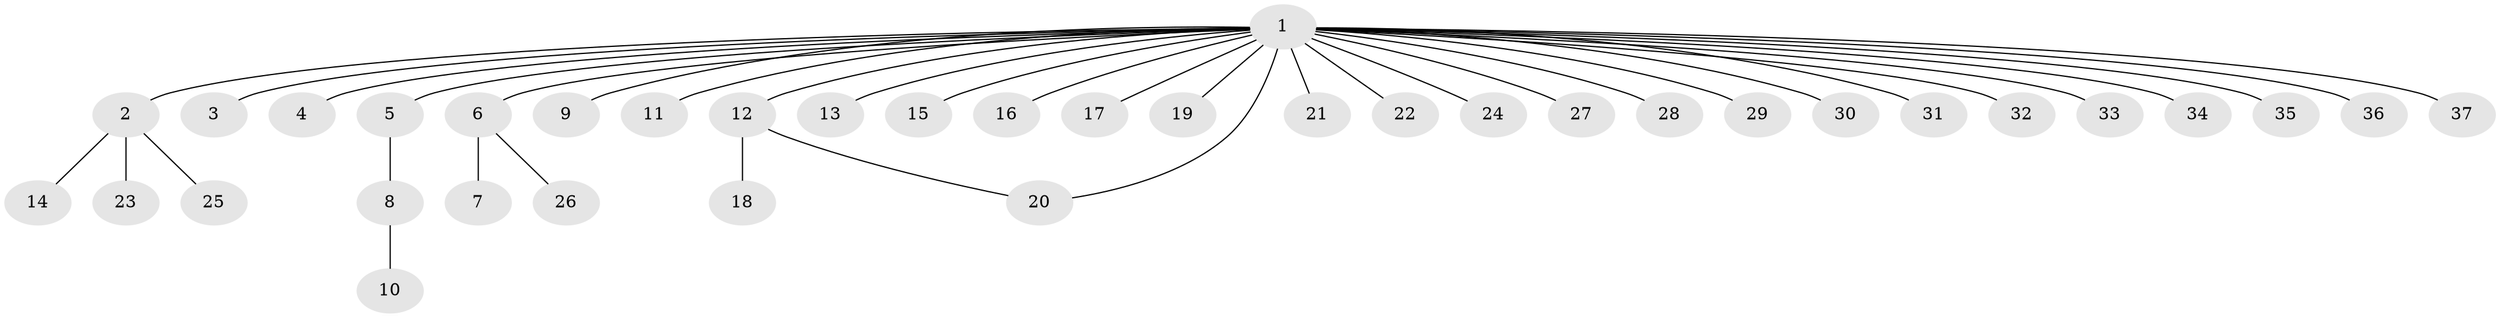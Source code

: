 // original degree distribution, {32: 0.014084507042253521, 4: 0.014084507042253521, 1: 0.6901408450704225, 2: 0.19718309859154928, 6: 0.014084507042253521, 11: 0.014084507042253521, 5: 0.028169014084507043, 3: 0.028169014084507043}
// Generated by graph-tools (version 1.1) at 2025/35/03/09/25 02:35:25]
// undirected, 37 vertices, 37 edges
graph export_dot {
graph [start="1"]
  node [color=gray90,style=filled];
  1;
  2;
  3;
  4;
  5;
  6;
  7;
  8;
  9;
  10;
  11;
  12;
  13;
  14;
  15;
  16;
  17;
  18;
  19;
  20;
  21;
  22;
  23;
  24;
  25;
  26;
  27;
  28;
  29;
  30;
  31;
  32;
  33;
  34;
  35;
  36;
  37;
  1 -- 2 [weight=1.0];
  1 -- 3 [weight=1.0];
  1 -- 4 [weight=1.0];
  1 -- 5 [weight=1.0];
  1 -- 6 [weight=1.0];
  1 -- 9 [weight=1.0];
  1 -- 11 [weight=1.0];
  1 -- 12 [weight=1.0];
  1 -- 13 [weight=1.0];
  1 -- 15 [weight=1.0];
  1 -- 16 [weight=1.0];
  1 -- 17 [weight=1.0];
  1 -- 19 [weight=1.0];
  1 -- 20 [weight=1.0];
  1 -- 21 [weight=1.0];
  1 -- 22 [weight=1.0];
  1 -- 24 [weight=1.0];
  1 -- 27 [weight=1.0];
  1 -- 28 [weight=1.0];
  1 -- 29 [weight=1.0];
  1 -- 30 [weight=1.0];
  1 -- 31 [weight=1.0];
  1 -- 32 [weight=1.0];
  1 -- 33 [weight=1.0];
  1 -- 34 [weight=1.0];
  1 -- 35 [weight=1.0];
  1 -- 36 [weight=1.0];
  1 -- 37 [weight=1.0];
  2 -- 14 [weight=1.0];
  2 -- 23 [weight=1.0];
  2 -- 25 [weight=1.0];
  5 -- 8 [weight=3.0];
  6 -- 7 [weight=6.0];
  6 -- 26 [weight=1.0];
  8 -- 10 [weight=1.0];
  12 -- 18 [weight=1.0];
  12 -- 20 [weight=1.0];
}
